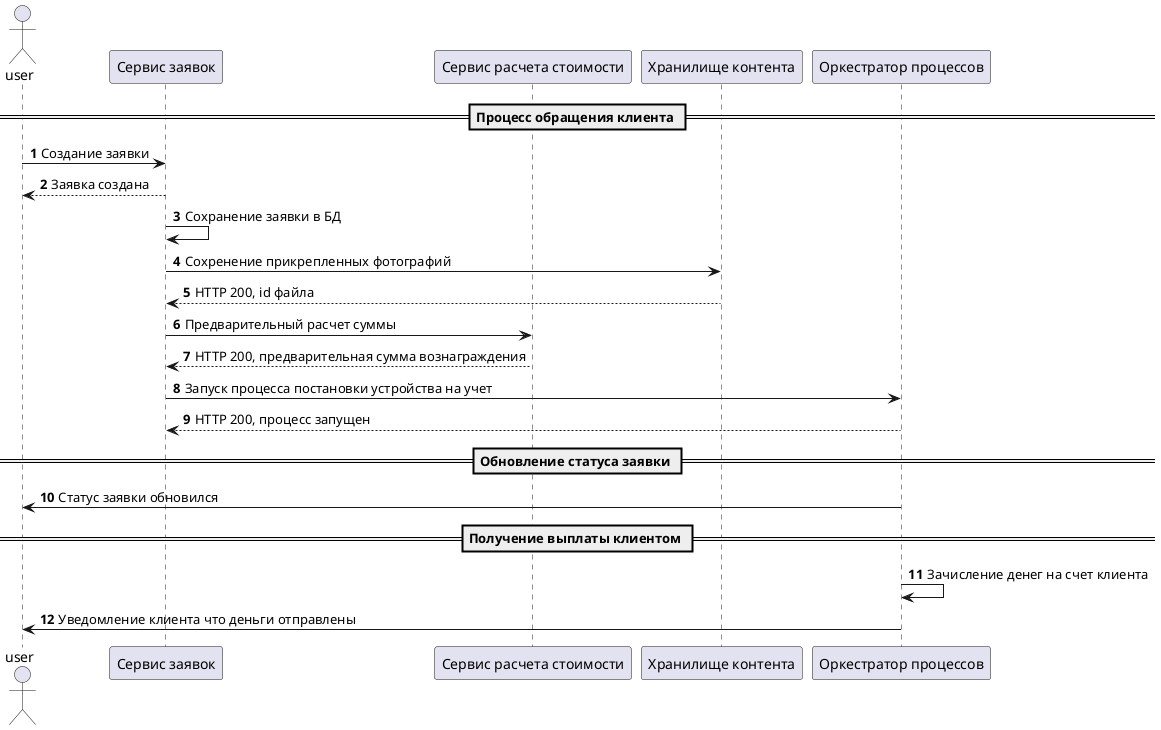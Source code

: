 @startuml
autonumber


actor user
participant "Сервис заявок" as sz
participant "Сервис расчета стоимости" as srs
participant "Хранилище контента" as hk
participant "Оркестратор процессов" as op


== Процесс обращения клиента ==

user -> sz: Создание заявки
sz --> user: Заявка создана
sz -> sz: Сохранение заявки в БД
sz -> hk: Сохренение прикрепленных фотографий
hk --> sz: HTTP 200, id файла
sz -> srs: Предварительный расчет суммы
srs --> sz: HTTP 200, предварительная сумма вознаграждения
sz -> op: Запуск процесса постановки устройства на учет
op --> sz: HTTP 200, процесс запущен

== Обновление статуса заявки ==

op -> user: Статус заявки обновился

== Получение выплаты клиентом ==

op -> op: Зачисление денег на счет клиента
op -> user: Уведомление клиента что деньги отправлены


@enduml